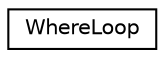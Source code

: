 digraph "Graphical Class Hierarchy"
{
 // LATEX_PDF_SIZE
  edge [fontname="Helvetica",fontsize="10",labelfontname="Helvetica",labelfontsize="10"];
  node [fontname="Helvetica",fontsize="10",shape=record];
  rankdir="LR";
  Node0 [label="WhereLoop",height=0.2,width=0.4,color="black", fillcolor="white", style="filled",URL="$structWhereLoop.html",tooltip=" "];
}
